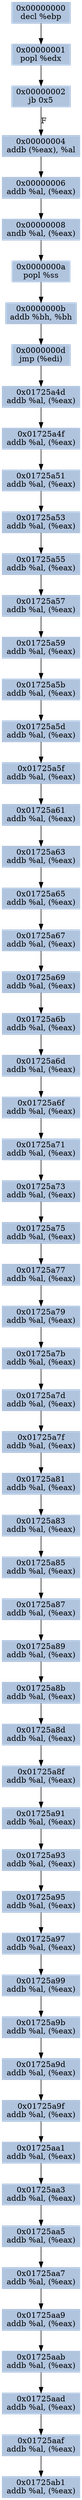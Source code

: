 digraph G {
node[shape=rectangle,style=filled,fillcolor=lightsteelblue,color=lightsteelblue]
bgcolor="transparent"
a0x00000000decl_ebp[label="0x00000000\ndecl %ebp"];
a0x00000001popl_edx[label="0x00000001\npopl %edx"];
a0x00000002jb_0x5[label="0x00000002\njb 0x5"];
a0x00000004addb_eax__al[label="0x00000004\naddb (%eax), %al"];
a0x00000006addb_al_eax_[label="0x00000006\naddb %al, (%eax)"];
a0x00000008andb_al_eax_[label="0x00000008\nandb %al, (%eax)"];
a0x0000000apopl_ss[label="0x0000000a\npopl %ss"];
a0x0000000baddb_bh_bh[label="0x0000000b\naddb %bh, %bh"];
a0x0000000djmp_edi_[label="0x0000000d\njmp (%edi)"];
a0x01725a4daddb_al_eax_[label="0x01725a4d\naddb %al, (%eax)"];
a0x01725a4faddb_al_eax_[label="0x01725a4f\naddb %al, (%eax)"];
a0x01725a51addb_al_eax_[label="0x01725a51\naddb %al, (%eax)"];
a0x01725a53addb_al_eax_[label="0x01725a53\naddb %al, (%eax)"];
a0x01725a55addb_al_eax_[label="0x01725a55\naddb %al, (%eax)"];
a0x01725a57addb_al_eax_[label="0x01725a57\naddb %al, (%eax)"];
a0x01725a59addb_al_eax_[label="0x01725a59\naddb %al, (%eax)"];
a0x01725a5baddb_al_eax_[label="0x01725a5b\naddb %al, (%eax)"];
a0x01725a5daddb_al_eax_[label="0x01725a5d\naddb %al, (%eax)"];
a0x01725a5faddb_al_eax_[label="0x01725a5f\naddb %al, (%eax)"];
a0x01725a61addb_al_eax_[label="0x01725a61\naddb %al, (%eax)"];
a0x01725a63addb_al_eax_[label="0x01725a63\naddb %al, (%eax)"];
a0x01725a65addb_al_eax_[label="0x01725a65\naddb %al, (%eax)"];
a0x01725a67addb_al_eax_[label="0x01725a67\naddb %al, (%eax)"];
a0x01725a69addb_al_eax_[label="0x01725a69\naddb %al, (%eax)"];
a0x01725a6baddb_al_eax_[label="0x01725a6b\naddb %al, (%eax)"];
a0x01725a6daddb_al_eax_[label="0x01725a6d\naddb %al, (%eax)"];
a0x01725a6faddb_al_eax_[label="0x01725a6f\naddb %al, (%eax)"];
a0x01725a71addb_al_eax_[label="0x01725a71\naddb %al, (%eax)"];
a0x01725a73addb_al_eax_[label="0x01725a73\naddb %al, (%eax)"];
a0x01725a75addb_al_eax_[label="0x01725a75\naddb %al, (%eax)"];
a0x01725a77addb_al_eax_[label="0x01725a77\naddb %al, (%eax)"];
a0x01725a79addb_al_eax_[label="0x01725a79\naddb %al, (%eax)"];
a0x01725a7baddb_al_eax_[label="0x01725a7b\naddb %al, (%eax)"];
a0x01725a7daddb_al_eax_[label="0x01725a7d\naddb %al, (%eax)"];
a0x01725a7faddb_al_eax_[label="0x01725a7f\naddb %al, (%eax)"];
a0x01725a81addb_al_eax_[label="0x01725a81\naddb %al, (%eax)"];
a0x01725a83addb_al_eax_[label="0x01725a83\naddb %al, (%eax)"];
a0x01725a85addb_al_eax_[label="0x01725a85\naddb %al, (%eax)"];
a0x01725a87addb_al_eax_[label="0x01725a87\naddb %al, (%eax)"];
a0x01725a89addb_al_eax_[label="0x01725a89\naddb %al, (%eax)"];
a0x01725a8baddb_al_eax_[label="0x01725a8b\naddb %al, (%eax)"];
a0x01725a8daddb_al_eax_[label="0x01725a8d\naddb %al, (%eax)"];
a0x01725a8faddb_al_eax_[label="0x01725a8f\naddb %al, (%eax)"];
a0x01725a91addb_al_eax_[label="0x01725a91\naddb %al, (%eax)"];
a0x01725a93addb_al_eax_[label="0x01725a93\naddb %al, (%eax)"];
a0x01725a95addb_al_eax_[label="0x01725a95\naddb %al, (%eax)"];
a0x01725a97addb_al_eax_[label="0x01725a97\naddb %al, (%eax)"];
a0x01725a99addb_al_eax_[label="0x01725a99\naddb %al, (%eax)"];
a0x01725a9baddb_al_eax_[label="0x01725a9b\naddb %al, (%eax)"];
a0x01725a9daddb_al_eax_[label="0x01725a9d\naddb %al, (%eax)"];
a0x01725a9faddb_al_eax_[label="0x01725a9f\naddb %al, (%eax)"];
a0x01725aa1addb_al_eax_[label="0x01725aa1\naddb %al, (%eax)"];
a0x01725aa3addb_al_eax_[label="0x01725aa3\naddb %al, (%eax)"];
a0x01725aa5addb_al_eax_[label="0x01725aa5\naddb %al, (%eax)"];
a0x01725aa7addb_al_eax_[label="0x01725aa7\naddb %al, (%eax)"];
a0x01725aa9addb_al_eax_[label="0x01725aa9\naddb %al, (%eax)"];
a0x01725aabaddb_al_eax_[label="0x01725aab\naddb %al, (%eax)"];
a0x01725aadaddb_al_eax_[label="0x01725aad\naddb %al, (%eax)"];
a0x01725aafaddb_al_eax_[label="0x01725aaf\naddb %al, (%eax)"];
a0x01725ab1addb_al_eax_[label="0x01725ab1\naddb %al, (%eax)"];
a0x00000000decl_ebp -> a0x00000001popl_edx [color="#000000"];
a0x00000001popl_edx -> a0x00000002jb_0x5 [color="#000000"];
a0x00000002jb_0x5 -> a0x00000004addb_eax__al [color="#000000",label="F"];
a0x00000004addb_eax__al -> a0x00000006addb_al_eax_ [color="#000000"];
a0x00000006addb_al_eax_ -> a0x00000008andb_al_eax_ [color="#000000"];
a0x00000008andb_al_eax_ -> a0x0000000apopl_ss [color="#000000"];
a0x0000000apopl_ss -> a0x0000000baddb_bh_bh [color="#000000"];
a0x0000000baddb_bh_bh -> a0x0000000djmp_edi_ [color="#000000"];
a0x0000000djmp_edi_ -> a0x01725a4daddb_al_eax_ [color="#000000"];
a0x01725a4daddb_al_eax_ -> a0x01725a4faddb_al_eax_ [color="#000000"];
a0x01725a4faddb_al_eax_ -> a0x01725a51addb_al_eax_ [color="#000000"];
a0x01725a51addb_al_eax_ -> a0x01725a53addb_al_eax_ [color="#000000"];
a0x01725a53addb_al_eax_ -> a0x01725a55addb_al_eax_ [color="#000000"];
a0x01725a55addb_al_eax_ -> a0x01725a57addb_al_eax_ [color="#000000"];
a0x01725a57addb_al_eax_ -> a0x01725a59addb_al_eax_ [color="#000000"];
a0x01725a59addb_al_eax_ -> a0x01725a5baddb_al_eax_ [color="#000000"];
a0x01725a5baddb_al_eax_ -> a0x01725a5daddb_al_eax_ [color="#000000"];
a0x01725a5daddb_al_eax_ -> a0x01725a5faddb_al_eax_ [color="#000000"];
a0x01725a5faddb_al_eax_ -> a0x01725a61addb_al_eax_ [color="#000000"];
a0x01725a61addb_al_eax_ -> a0x01725a63addb_al_eax_ [color="#000000"];
a0x01725a63addb_al_eax_ -> a0x01725a65addb_al_eax_ [color="#000000"];
a0x01725a65addb_al_eax_ -> a0x01725a67addb_al_eax_ [color="#000000"];
a0x01725a67addb_al_eax_ -> a0x01725a69addb_al_eax_ [color="#000000"];
a0x01725a69addb_al_eax_ -> a0x01725a6baddb_al_eax_ [color="#000000"];
a0x01725a6baddb_al_eax_ -> a0x01725a6daddb_al_eax_ [color="#000000"];
a0x01725a6daddb_al_eax_ -> a0x01725a6faddb_al_eax_ [color="#000000"];
a0x01725a6faddb_al_eax_ -> a0x01725a71addb_al_eax_ [color="#000000"];
a0x01725a71addb_al_eax_ -> a0x01725a73addb_al_eax_ [color="#000000"];
a0x01725a73addb_al_eax_ -> a0x01725a75addb_al_eax_ [color="#000000"];
a0x01725a75addb_al_eax_ -> a0x01725a77addb_al_eax_ [color="#000000"];
a0x01725a77addb_al_eax_ -> a0x01725a79addb_al_eax_ [color="#000000"];
a0x01725a79addb_al_eax_ -> a0x01725a7baddb_al_eax_ [color="#000000"];
a0x01725a7baddb_al_eax_ -> a0x01725a7daddb_al_eax_ [color="#000000"];
a0x01725a7daddb_al_eax_ -> a0x01725a7faddb_al_eax_ [color="#000000"];
a0x01725a7faddb_al_eax_ -> a0x01725a81addb_al_eax_ [color="#000000"];
a0x01725a81addb_al_eax_ -> a0x01725a83addb_al_eax_ [color="#000000"];
a0x01725a83addb_al_eax_ -> a0x01725a85addb_al_eax_ [color="#000000"];
a0x01725a85addb_al_eax_ -> a0x01725a87addb_al_eax_ [color="#000000"];
a0x01725a87addb_al_eax_ -> a0x01725a89addb_al_eax_ [color="#000000"];
a0x01725a89addb_al_eax_ -> a0x01725a8baddb_al_eax_ [color="#000000"];
a0x01725a8baddb_al_eax_ -> a0x01725a8daddb_al_eax_ [color="#000000"];
a0x01725a8daddb_al_eax_ -> a0x01725a8faddb_al_eax_ [color="#000000"];
a0x01725a8faddb_al_eax_ -> a0x01725a91addb_al_eax_ [color="#000000"];
a0x01725a91addb_al_eax_ -> a0x01725a93addb_al_eax_ [color="#000000"];
a0x01725a93addb_al_eax_ -> a0x01725a95addb_al_eax_ [color="#000000"];
a0x01725a95addb_al_eax_ -> a0x01725a97addb_al_eax_ [color="#000000"];
a0x01725a97addb_al_eax_ -> a0x01725a99addb_al_eax_ [color="#000000"];
a0x01725a99addb_al_eax_ -> a0x01725a9baddb_al_eax_ [color="#000000"];
a0x01725a9baddb_al_eax_ -> a0x01725a9daddb_al_eax_ [color="#000000"];
a0x01725a9daddb_al_eax_ -> a0x01725a9faddb_al_eax_ [color="#000000"];
a0x01725a9faddb_al_eax_ -> a0x01725aa1addb_al_eax_ [color="#000000"];
a0x01725aa1addb_al_eax_ -> a0x01725aa3addb_al_eax_ [color="#000000"];
a0x01725aa3addb_al_eax_ -> a0x01725aa5addb_al_eax_ [color="#000000"];
a0x01725aa5addb_al_eax_ -> a0x01725aa7addb_al_eax_ [color="#000000"];
a0x01725aa7addb_al_eax_ -> a0x01725aa9addb_al_eax_ [color="#000000"];
a0x01725aa9addb_al_eax_ -> a0x01725aabaddb_al_eax_ [color="#000000"];
a0x01725aabaddb_al_eax_ -> a0x01725aadaddb_al_eax_ [color="#000000"];
a0x01725aadaddb_al_eax_ -> a0x01725aafaddb_al_eax_ [color="#000000"];
a0x01725aafaddb_al_eax_ -> a0x01725ab1addb_al_eax_ [color="#000000"];
}
